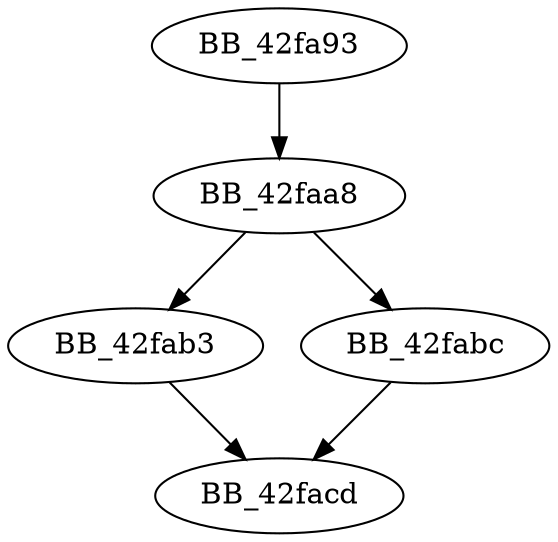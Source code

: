 DiGraph __getbuf{
BB_42fa93->BB_42faa8
BB_42faa8->BB_42fab3
BB_42faa8->BB_42fabc
BB_42fab3->BB_42facd
BB_42fabc->BB_42facd
}
